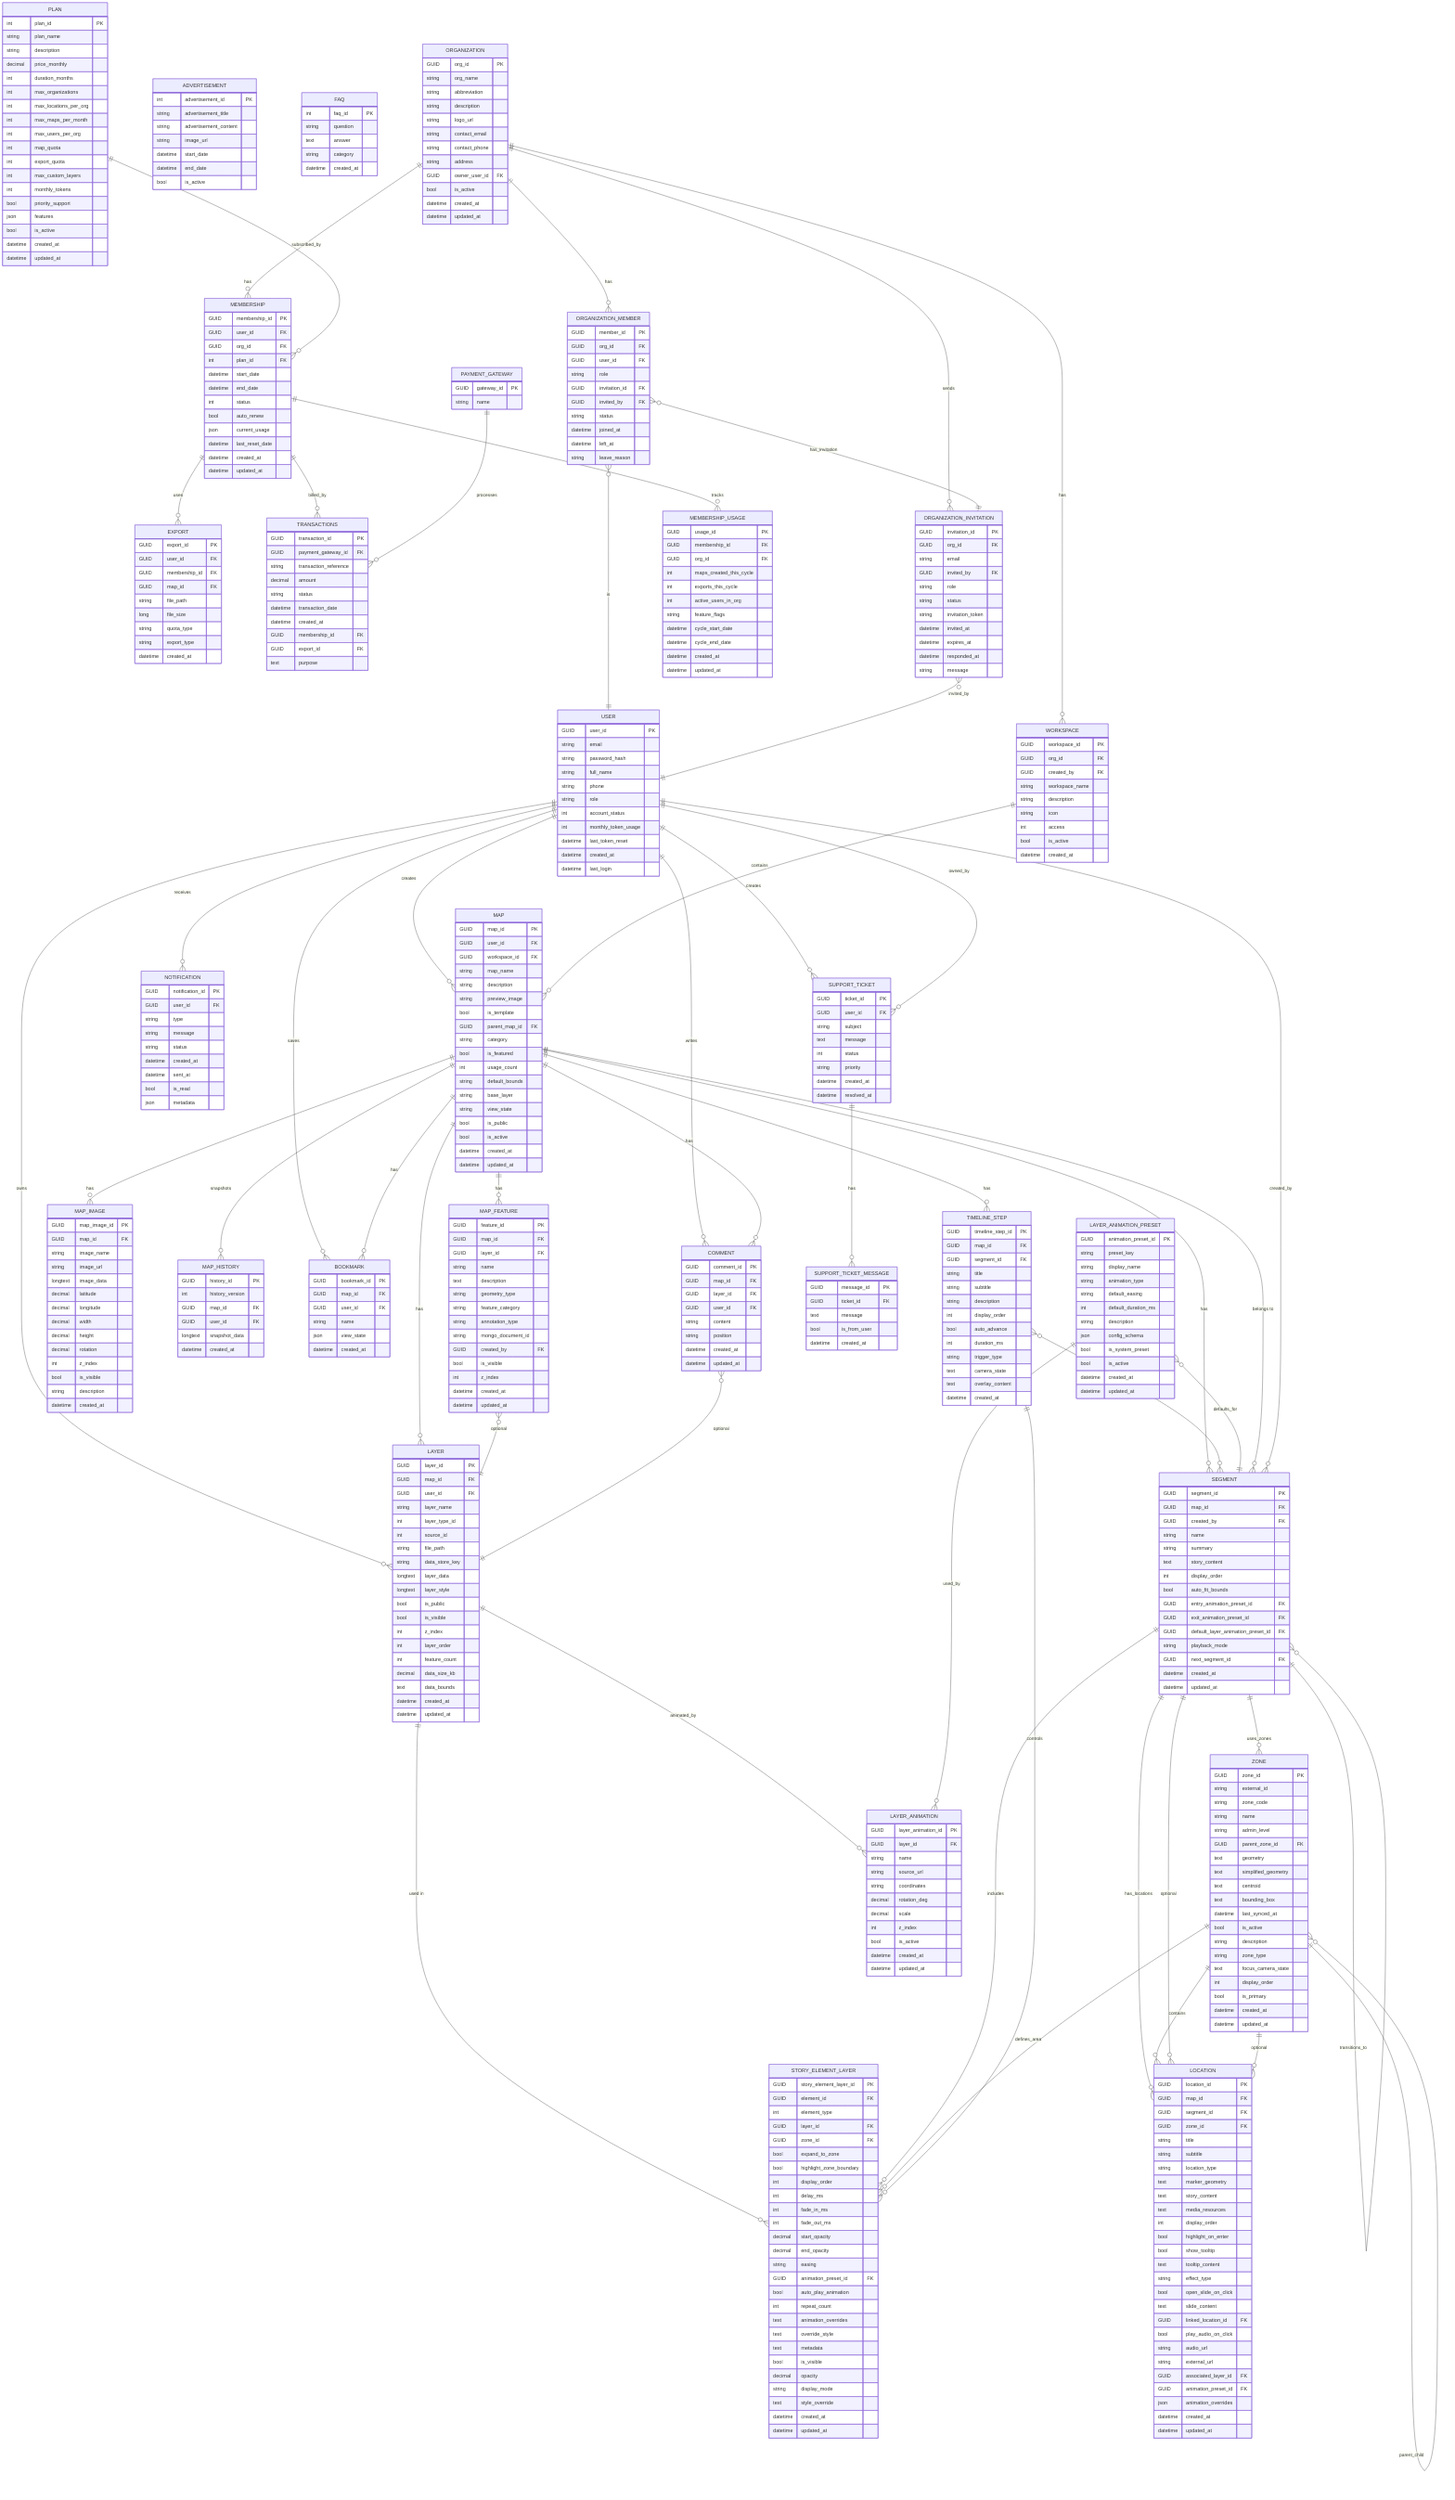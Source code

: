 erDiagram
  USER {
    GUID user_id PK
    string email
    string password_hash
    string full_name
    string phone
    string role
    int account_status
    int monthly_token_usage
    datetime last_token_reset
    datetime created_at
    datetime last_login
  }

  ORGANIZATION {
    GUID org_id PK
    string org_name
    string abbreviation
    string description
    string logo_url
    string contact_email
    string contact_phone
    string address
    GUID owner_user_id FK
    bool is_active
    datetime created_at
    datetime updated_at
  }

  WORKSPACE {
    GUID workspace_id PK
    GUID org_id FK
    GUID created_by FK
    string workspace_name
    string description
    string icon
    int access
    bool is_active
    datetime created_at
  }

  MAP {
    GUID map_id PK
    GUID user_id FK
    GUID workspace_id FK
    string map_name
    string description
    string preview_image
    bool is_template
    GUID parent_map_id FK
    string category
    bool is_featured
    int usage_count
    string default_bounds
    string base_layer
    string view_state
    bool is_public
    bool is_active
    datetime created_at
    datetime updated_at
  }

  LAYER {
    GUID layer_id PK
    GUID map_id FK
    GUID user_id FK
    string layer_name
    int layer_type_id
    int source_id
    string file_path
    string data_store_key
    longtext layer_data
    longtext layer_style
    bool is_public
    bool is_visible
    int z_index
    int layer_order
    int feature_count
    decimal data_size_kb
    text data_bounds
    datetime created_at
    datetime updated_at
  }

  MAP_FEATURE {
    GUID feature_id PK
    GUID map_id FK
    GUID layer_id FK
    string name
    text description
    string geometry_type
    string feature_category
    string annotation_type
    string mongo_document_id
    GUID created_by FK
    bool is_visible
    int z_index
    datetime created_at
    datetime updated_at
  }

  MAP_IMAGE {
    GUID map_image_id PK
    GUID map_id FK
    string image_name
    string image_url
    longtext image_data
    decimal latitude
    decimal longitude
    decimal width
    decimal height
    decimal rotation
    int z_index
    bool is_visible
    string description
    datetime created_at
  }

  MAP_HISTORY {
    GUID history_id PK
    int history_version
    GUID map_id FK
    GUID user_id FK
    longtext snapshot_data
    datetime created_at
  }

  BOOKMARK {
    GUID bookmark_id PK
    GUID map_id FK
    GUID user_id FK
    string name
    json view_state
    datetime created_at
  }

  COMMENT {
    GUID comment_id PK
    GUID map_id FK
    GUID layer_id FK
    GUID user_id FK
    string content
    string position
    datetime created_at
    datetime updated_at
  }

  SEGMENT {
    GUID segment_id PK
    GUID map_id FK
    GUID created_by FK
    string name
    string summary
    text story_content
    int display_order
    bool auto_fit_bounds
    GUID entry_animation_preset_id FK
    GUID exit_animation_preset_id FK
    GUID default_layer_animation_preset_id FK
    string playback_mode
    GUID next_segment_id FK
    datetime created_at
    datetime updated_at
  }

  STORY_ELEMENT_LAYER {
    GUID story_element_layer_id PK
    GUID element_id FK
    int element_type
    GUID layer_id FK
    GUID zone_id FK
    bool expand_to_zone
    bool highlight_zone_boundary
    int display_order
    int delay_ms
    int fade_in_ms
    int fade_out_ms
    decimal start_opacity
    decimal end_opacity
    string easing
    GUID animation_preset_id FK
    bool auto_play_animation
    int repeat_count
    text animation_overrides
    text override_style
    text metadata
    bool is_visible
    decimal opacity
    string display_mode
    text style_override
    datetime created_at
    datetime updated_at
  }

  ZONE {
    GUID zone_id PK
    string external_id
    string zone_code
    string name
    string admin_level
    GUID parent_zone_id FK
    text geometry
    text simplified_geometry
    text centroid
    text bounding_box
    datetime last_synced_at
    bool is_active
    string description
    string zone_type
    text focus_camera_state
    int display_order
    bool is_primary
    datetime created_at
    datetime updated_at
  }

  LOCATION {
    GUID location_id PK
    GUID map_id FK
    GUID segment_id FK
    GUID zone_id FK
    string title
    string subtitle
    string location_type
    text marker_geometry
    text story_content
    text media_resources
    int display_order
    bool highlight_on_enter
    bool show_tooltip
    text tooltip_content
    string effect_type
    bool open_slide_on_click
    text slide_content
    GUID linked_location_id FK
    bool play_audio_on_click
    string audio_url
    string external_url
    GUID associated_layer_id FK
    GUID animation_preset_id FK
    json animation_overrides
    datetime created_at
    datetime updated_at
  }

  TIMELINE_STEP {
    GUID timeline_step_id PK
    GUID map_id FK
    GUID segment_id FK
    string title
    string subtitle
    string description
    int display_order
    bool auto_advance
    int duration_ms
    string trigger_type
    text camera_state
    text overlay_content
    datetime created_at
  }

  ADVERTISEMENT {
    int advertisement_id PK
    string advertisement_title
    string advertisement_content
    string image_url
    datetime start_date
    datetime end_date
    bool is_active
  }

  FAQ {
    int faq_id PK
    string question
    text answer
    string category
    datetime created_at
  }

  LAYER_ANIMATION_PRESET {
    GUID animation_preset_id PK
    string preset_key
    string display_name
    string animation_type
    string default_easing
    int default_duration_ms
    string description
    json config_schema
    bool is_system_preset
    bool is_active
    datetime created_at
    datetime updated_at
  }

  LAYER_ANIMATION {
    GUID layer_animation_id PK
    GUID layer_id FK
    string name
    string source_url
    string coordinates
    decimal rotation_deg
    decimal scale
    int z_index
    bool is_active
    datetime created_at
    datetime updated_at
  }

  PLAN {
    int plan_id PK
    string plan_name
    string description
    decimal price_monthly
    int duration_months
    int max_organizations
    int max_locations_per_org
    int max_maps_per_month
    int max_users_per_org
    int map_quota
    int export_quota
    int max_custom_layers
    int monthly_tokens
    bool priority_support
    json features
    bool is_active
    datetime created_at
    datetime updated_at
  }

  MEMBERSHIP {
    GUID membership_id PK
    GUID user_id FK
    GUID org_id FK
    int plan_id FK
    datetime start_date
    datetime end_date
    int status
    bool auto_renew
    json current_usage
    datetime last_reset_date
    datetime created_at
    datetime updated_at
  }

  EXPORT {
    GUID export_id PK
    GUID user_id FK
    GUID membership_id FK
    GUID map_id FK
    string file_path
    long file_size
    string quota_type
    string export_type
    datetime created_at
  }

  TRANSACTIONS {
    GUID transaction_id PK
    GUID payment_gateway_id FK
    string transaction_reference
    decimal amount
    string status
    datetime transaction_date
    datetime created_at
    GUID membership_id FK
    GUID export_id FK
    text purpose
  }

  PAYMENT_GATEWAY {
    GUID gateway_id PK
    string name
  }

  ORGANIZATION_MEMBER {
    GUID member_id PK
    GUID org_id FK
    GUID user_id FK
    string role
    GUID invitation_id FK
    GUID invited_by FK
    string status
    datetime joined_at
    datetime left_at
    string leave_reason
  }

  ORGANIZATION_INVITATION {
    GUID invitation_id PK
    GUID org_id FK
    string email
    GUID invited_by FK
    string role
    string status
    string invitation_token
    datetime invited_at
    datetime expires_at
    datetime responded_at
    string message
  }

  NOTIFICATION {
    GUID notification_id PK
    GUID user_id FK
    string type
    string message
    string status
    datetime created_at
    datetime sent_at
    bool is_read
    json metadata
  }

  SUPPORT_TICKET {
    GUID ticket_id PK
    GUID user_id FK
    string subject
    text message
    int status
    string priority
    datetime created_at
    datetime resolved_at
  }

  SUPPORT_TICKET_MESSAGE {
    GUID message_id PK
    GUID ticket_id FK
    text message
    bool is_from_user
    datetime created_at
  }

  MEMBERSHIP_USAGE {
    GUID usage_id PK
    GUID membership_id FK
    GUID org_id FK
    int maps_created_this_cycle
    int exports_this_cycle
    int active_users_in_org
    string feature_flags
    datetime cycle_start_date
    datetime cycle_end_date
    datetime created_at
    datetime updated_at
  }

  USER ||--o{ MAP : "creates"
  USER ||--o{ LAYER : "owns"
  USER ||--o{ COMMENT : "writes"
  USER ||--o{ BOOKMARK : "saves"
  USER ||--o{ SUPPORT_TICKET : "creates"
  USER ||--o{ NOTIFICATION : "receives"

  ORGANIZATION ||--o{ WORKSPACE : "has"
  ORGANIZATION ||--o{ ORGANIZATION_MEMBER : "has"
  ORGANIZATION ||--o{ ORGANIZATION_INVITATION : "sends"
  ORGANIZATION ||--o{ MEMBERSHIP : "has"

  WORKSPACE ||--o{ MAP : "contains"

  MAP ||--o{ LAYER : "has"
  MAP ||--o{ MAP_FEATURE : "has"
  MAP ||--o{ MAP_IMAGE : "has"
  MAP ||--o{ COMMENT : "has"
  MAP ||--o{ BOOKMARK : "has"
  MAP ||--o{ SEGMENT : "has"
  MAP ||--o{ TIMELINE_STEP : "has"
  MAP ||--o{ MAP_HISTORY : "snapshots"

  LAYER ||--o{ STORY_ELEMENT_LAYER : "used in"
  LAYER ||--o{ LAYER_ANIMATION : "animated_by"

  SEGMENT ||--o{ STORY_ELEMENT_LAYER : "includes"
  SEGMENT ||--o{ ZONE : "uses_zones"
  SEGMENT ||--o{ LOCATION : "has_locations"
  SEGMENT }o--|| MAP : "belongs to"
  SEGMENT }o--|| USER : "created_by"
  SEGMENT ||--o{ SEGMENT : "transitions_to"

  ZONE ||--o{ STORY_ELEMENT_LAYER : "defines_area"
  ZONE ||--o{ LOCATION : "contains"
  ZONE ||--o{ ZONE : "parent_child"

  TIMELINE_STEP ||--o{ STORY_ELEMENT_LAYER : "controls"
  TIMELINE_STEP }o--o{ SEGMENT : "optional"

  MEMBERSHIP ||--o{ EXPORT : "uses"
  MEMBERSHIP ||--o{ TRANSACTIONS : "billed_by"
  MEMBERSHIP ||--o{ MEMBERSHIP_USAGE : "tracks"

  PAYMENT_GATEWAY ||--o{ TRANSACTIONS : "processes"

  PLAN ||--o{ MEMBERSHIP : "subscribed_by"

  ORGANIZATION_MEMBER }o--|| USER : "is"
  ORGANIZATION_MEMBER }o--|| ORGANIZATION_INVITATION : "has_invitation"
  ORGANIZATION_INVITATION }o--|| USER : "invited_by"

  MAP_FEATURE }o--|| LAYER : "optional"
  COMMENT }o--|| LAYER : "optional"

  SUPPORT_TICKET ||--o{ SUPPORT_TICKET_MESSAGE : "has"
  SUPPORT_TICKET }o--|| USER : "owned_by"

  LOCATION }o--|| SEGMENT : "optional"
  LOCATION }o--|| ZONE : "optional"

  LAYER_ANIMATION_PRESET ||--o{ LAYER_ANIMATION : "used_by"
  LAYER_ANIMATION_PRESET }o--|| SEGMENT : "defaults_for"